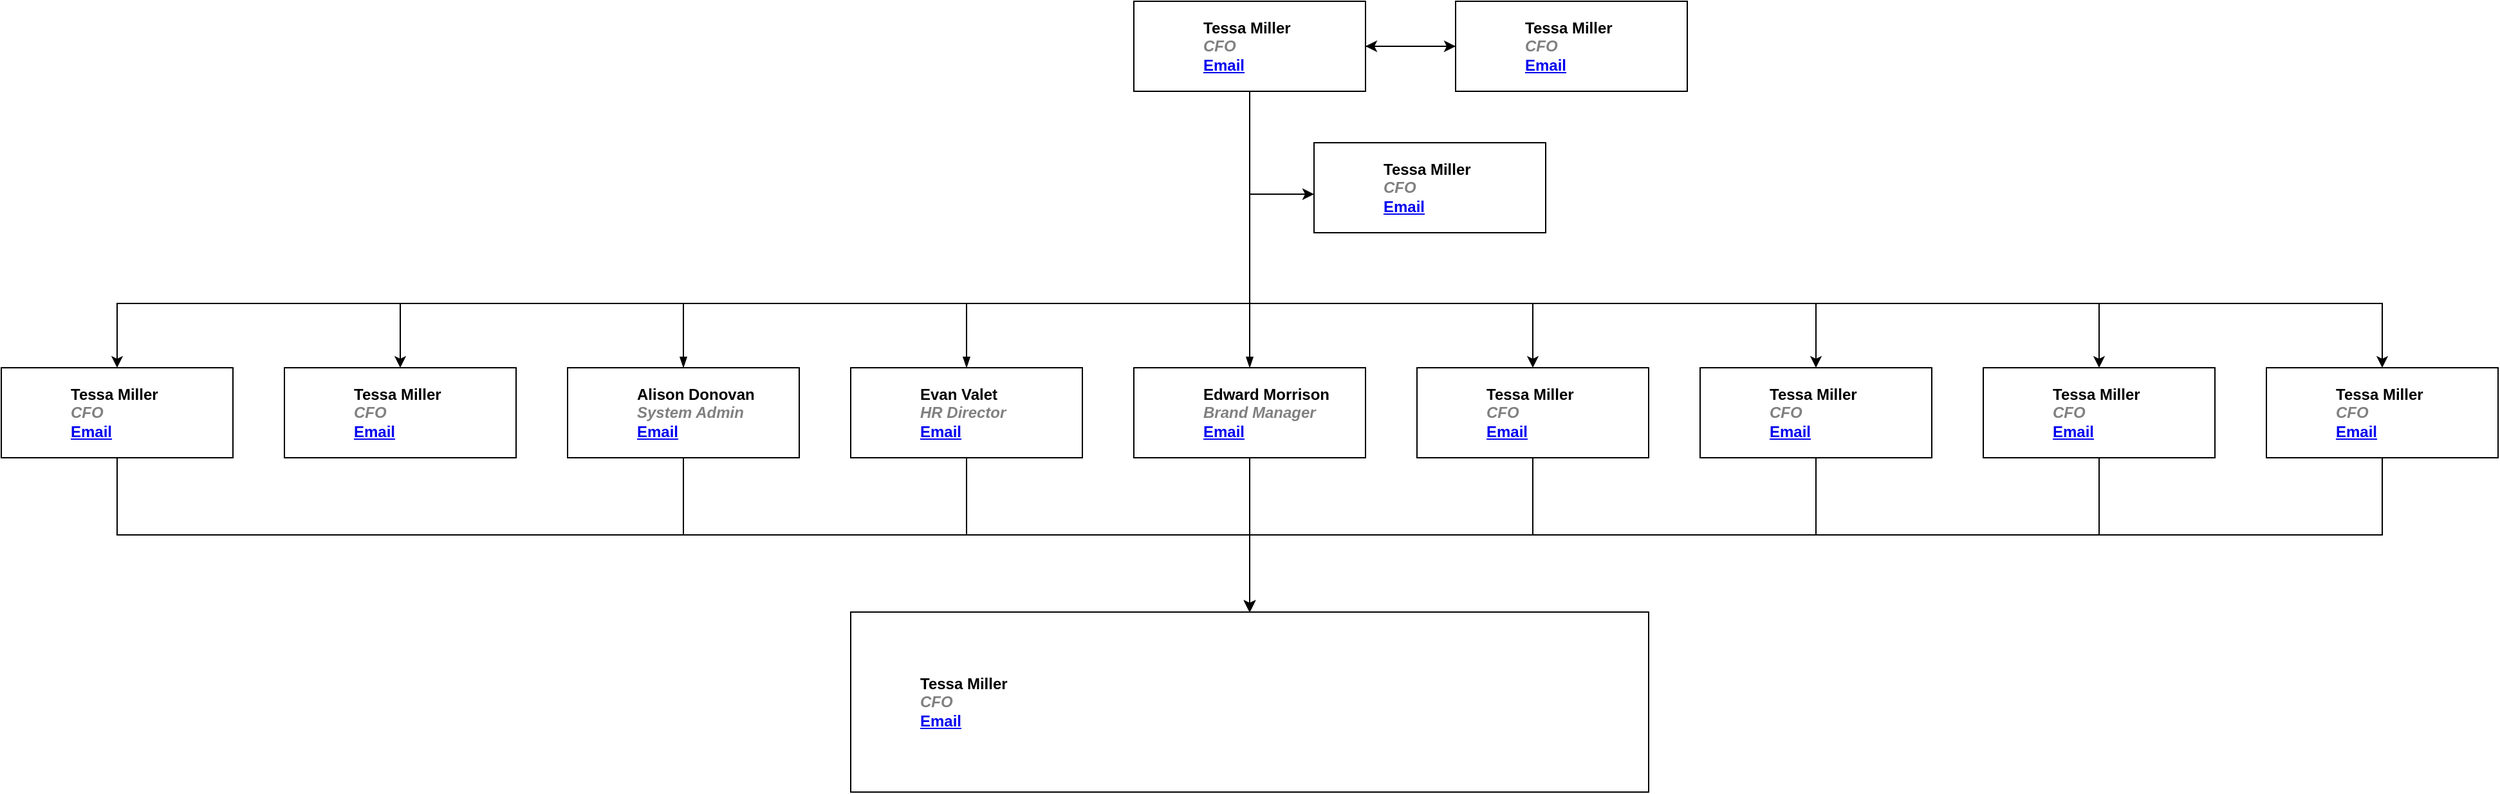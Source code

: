 <mxfile version="20.6.0" type="device"><diagram id="prtHgNgQTEPvFCAcTncT" name="Page-1"><mxGraphModel dx="2519" dy="428" grid="1" gridSize="5" guides="1" tooltips="1" connect="1" arrows="1" fold="1" page="1" pageScale="1" pageWidth="827" pageHeight="1169" math="0" shadow="0"><root><mxCell id="0"/><mxCell id="1" parent="0"/><mxCell id="M321C87E17MuusvhWePq-10" style="edgeStyle=orthogonalEdgeStyle;rounded=0;orthogonalLoop=1;jettySize=auto;html=1;exitX=0.5;exitY=1;exitDx=0;exitDy=0;" edge="1" parent="1" source="dNxyNK7c78bLwvsdeMH5-12" target="M321C87E17MuusvhWePq-9"><mxGeometry relative="1" as="geometry"><Array as="points"><mxPoint x="-80" y="255"/></Array></mxGeometry></mxCell><mxCell id="M321C87E17MuusvhWePq-12" style="edgeStyle=orthogonalEdgeStyle;rounded=0;orthogonalLoop=1;jettySize=auto;html=1;exitX=1;exitY=0.5;exitDx=0;exitDy=0;" edge="1" parent="1" source="dNxyNK7c78bLwvsdeMH5-12" target="M321C87E17MuusvhWePq-11"><mxGeometry relative="1" as="geometry"/></mxCell><mxCell id="M321C87E17MuusvhWePq-14" style="edgeStyle=orthogonalEdgeStyle;rounded=0;orthogonalLoop=1;jettySize=auto;html=1;exitX=0.5;exitY=1;exitDx=0;exitDy=0;" edge="1" parent="1" source="dNxyNK7c78bLwvsdeMH5-12" target="M321C87E17MuusvhWePq-13"><mxGeometry relative="1" as="geometry"><Array as="points"><mxPoint x="-80" y="340"/><mxPoint x="140" y="340"/></Array></mxGeometry></mxCell><mxCell id="M321C87E17MuusvhWePq-16" style="edgeStyle=orthogonalEdgeStyle;rounded=0;orthogonalLoop=1;jettySize=auto;html=1;exitX=0.5;exitY=1;exitDx=0;exitDy=0;" edge="1" parent="1" source="dNxyNK7c78bLwvsdeMH5-12" target="M321C87E17MuusvhWePq-15"><mxGeometry relative="1" as="geometry"><Array as="points"><mxPoint x="-80" y="340"/><mxPoint x="360" y="340"/></Array></mxGeometry></mxCell><mxCell id="M321C87E17MuusvhWePq-18" style="edgeStyle=orthogonalEdgeStyle;rounded=0;orthogonalLoop=1;jettySize=auto;html=1;exitX=0.5;exitY=1;exitDx=0;exitDy=0;" edge="1" parent="1" source="dNxyNK7c78bLwvsdeMH5-12" target="M321C87E17MuusvhWePq-17"><mxGeometry relative="1" as="geometry"><Array as="points"><mxPoint x="-80" y="340"/><mxPoint x="580" y="340"/></Array></mxGeometry></mxCell><mxCell id="M321C87E17MuusvhWePq-20" style="edgeStyle=orthogonalEdgeStyle;rounded=0;orthogonalLoop=1;jettySize=auto;html=1;exitX=0.5;exitY=1;exitDx=0;exitDy=0;" edge="1" parent="1" source="dNxyNK7c78bLwvsdeMH5-12" target="M321C87E17MuusvhWePq-19"><mxGeometry relative="1" as="geometry"><Array as="points"><mxPoint x="-80" y="340"/><mxPoint x="800" y="340"/></Array></mxGeometry></mxCell><mxCell id="M321C87E17MuusvhWePq-22" style="edgeStyle=orthogonalEdgeStyle;rounded=0;orthogonalLoop=1;jettySize=auto;html=1;exitX=0.5;exitY=1;exitDx=0;exitDy=0;" edge="1" parent="1" source="dNxyNK7c78bLwvsdeMH5-12" target="M321C87E17MuusvhWePq-21"><mxGeometry relative="1" as="geometry"><Array as="points"><mxPoint x="-80" y="340"/><mxPoint x="-740" y="340"/></Array></mxGeometry></mxCell><mxCell id="M321C87E17MuusvhWePq-24" style="edgeStyle=orthogonalEdgeStyle;rounded=0;orthogonalLoop=1;jettySize=auto;html=1;exitX=0.5;exitY=1;exitDx=0;exitDy=0;" edge="1" parent="1" source="dNxyNK7c78bLwvsdeMH5-12" target="M321C87E17MuusvhWePq-23"><mxGeometry relative="1" as="geometry"><Array as="points"><mxPoint x="-80" y="340"/><mxPoint x="-960" y="340"/></Array></mxGeometry></mxCell><UserObject label="%name%&lt;br&gt;&lt;i style=&quot;color: gray&quot;&gt;%position%&lt;/i&gt;&lt;br&gt;&lt;a href=&quot;mailto:%email%&quot;&gt;Email&lt;/a&gt;" name="Tessa Miller" position="CFO" location="Office 1" email="me@example.com" placeholders="1" link="https://www.draw.io" id="dNxyNK7c78bLwvsdeMH5-12"><mxCell style="label;image=https://cdn3.iconfinder.com/data/icons/user-avatars-1/512/users-3-128.png;whiteSpace=wrap;html=1;rounded=0;glass=0;treeMoving=1;treeFolding=1;" parent="1" vertex="1"><mxGeometry x="-170" y="105" width="180" height="70" as="geometry"/></mxCell></UserObject><mxCell id="dNxyNK7c78bLwvsdeMH5-13" value="" style="endArrow=blockThin;endFill=1;fontSize=11;edgeStyle=elbowEdgeStyle;elbow=vertical;rounded=0;" parent="1" source="dNxyNK7c78bLwvsdeMH5-12" target="dNxyNK7c78bLwvsdeMH5-14" edge="1"><mxGeometry relative="1" as="geometry"><Array as="points"><mxPoint x="-80" y="340"/><mxPoint x="-80" y="445"/></Array></mxGeometry></mxCell><mxCell id="M321C87E17MuusvhWePq-32" style="edgeStyle=orthogonalEdgeStyle;rounded=0;orthogonalLoop=1;jettySize=auto;html=1;exitX=0.5;exitY=1;exitDx=0;exitDy=0;" edge="1" parent="1" source="dNxyNK7c78bLwvsdeMH5-14" target="M321C87E17MuusvhWePq-26"><mxGeometry relative="1" as="geometry"/></mxCell><UserObject label="%name%&lt;br&gt;&lt;i style=&quot;color: gray&quot;&gt;%position%&lt;/i&gt;&lt;br&gt;&lt;a href=&quot;mailto:%email%&quot;&gt;Email&lt;/a&gt;" name="Edward Morrison" position="Brand Manager" location="Office 2" email="me@example.com" placeholders="1" link="https://www.draw.io" id="dNxyNK7c78bLwvsdeMH5-14"><mxCell style="label;image=https://cdn3.iconfinder.com/data/icons/user-avatars-1/512/users-10-3-128.png;whiteSpace=wrap;html=1;rounded=0;glass=0;treeFolding=1;treeMoving=1;" parent="1" vertex="1"><mxGeometry x="-170" y="390" width="180" height="70" as="geometry"/></mxCell></UserObject><mxCell id="dNxyNK7c78bLwvsdeMH5-15" value="" style="endArrow=blockThin;endFill=1;fontSize=11;edgeStyle=elbowEdgeStyle;elbow=vertical;rounded=0;" parent="1" source="dNxyNK7c78bLwvsdeMH5-12" target="dNxyNK7c78bLwvsdeMH5-16" edge="1"><mxGeometry relative="1" as="geometry"><Array as="points"><mxPoint x="-80" y="340"/><mxPoint x="-80" y="300"/><mxPoint x="-120" y="340"/><mxPoint x="-80" y="300"/></Array></mxGeometry></mxCell><mxCell id="M321C87E17MuusvhWePq-31" style="edgeStyle=orthogonalEdgeStyle;rounded=0;orthogonalLoop=1;jettySize=auto;html=1;exitX=0.5;exitY=1;exitDx=0;exitDy=0;" edge="1" parent="1" source="dNxyNK7c78bLwvsdeMH5-16" target="M321C87E17MuusvhWePq-26"><mxGeometry relative="1" as="geometry"/></mxCell><UserObject label="%name%&lt;br&gt;&lt;i style=&quot;color: gray&quot;&gt;%position%&lt;/i&gt;&lt;br&gt;&lt;a href=&quot;mailto:%email%&quot;&gt;Email&lt;/a&gt;" name="Evan Valet" position="HR Director" location="Office 4" email="me@example.com" placeholders="1" link="https://www.draw.io" id="dNxyNK7c78bLwvsdeMH5-16"><mxCell style="label;image=https://cdn3.iconfinder.com/data/icons/user-avatars-1/512/users-9-2-128.png;whiteSpace=wrap;html=1;rounded=0;glass=0;treeFolding=1;treeMoving=1;" parent="1" vertex="1"><mxGeometry x="-390" y="390" width="180" height="70" as="geometry"/></mxCell></UserObject><mxCell id="dNxyNK7c78bLwvsdeMH5-17" value="" style="endArrow=blockThin;endFill=1;fontSize=11;edgeStyle=elbowEdgeStyle;elbow=vertical;rounded=0;" parent="1" source="dNxyNK7c78bLwvsdeMH5-12" target="dNxyNK7c78bLwvsdeMH5-18" edge="1"><mxGeometry relative="1" as="geometry"><Array as="points"><mxPoint x="-520" y="340"/><mxPoint x="-405" y="445"/></Array></mxGeometry></mxCell><mxCell id="M321C87E17MuusvhWePq-28" style="edgeStyle=orthogonalEdgeStyle;rounded=0;orthogonalLoop=1;jettySize=auto;html=1;exitX=0.5;exitY=1;exitDx=0;exitDy=0;entryX=0.5;entryY=0;entryDx=0;entryDy=0;" edge="1" parent="1" source="dNxyNK7c78bLwvsdeMH5-18" target="M321C87E17MuusvhWePq-26"><mxGeometry relative="1" as="geometry"/></mxCell><UserObject label="%name%&lt;br&gt;&lt;i style=&quot;color: gray&quot;&gt;%position%&lt;/i&gt;&lt;br&gt;&lt;a href=&quot;mailto:%email%&quot;&gt;Email&lt;/a&gt;" name="Alison Donovan" position="System Admin" location="Office 3" email="me@example.com" placeholders="1" link="https://www.draw.io" id="dNxyNK7c78bLwvsdeMH5-18"><mxCell style="label;image=https://cdn3.iconfinder.com/data/icons/user-avatars-1/512/users-2-128.png;whiteSpace=wrap;html=1;rounded=0;glass=0;" parent="1" vertex="1"><mxGeometry x="-610" y="390" width="180" height="70" as="geometry"/></mxCell></UserObject><UserObject label="%name%&lt;br&gt;&lt;i style=&quot;color: gray&quot;&gt;%position%&lt;/i&gt;&lt;br&gt;&lt;a href=&quot;mailto:%email%&quot;&gt;Email&lt;/a&gt;" name="Tessa Miller" position="CFO" location="Office 1" email="me@example.com" placeholders="1" link="https://www.draw.io" id="M321C87E17MuusvhWePq-9"><mxCell style="label;image=https://cdn3.iconfinder.com/data/icons/user-avatars-1/512/users-3-128.png;whiteSpace=wrap;html=1;rounded=0;glass=0;treeMoving=1;treeFolding=1;" vertex="1" parent="1"><mxGeometry x="-30" y="215" width="180" height="70" as="geometry"/></mxCell></UserObject><mxCell id="M321C87E17MuusvhWePq-25" style="edgeStyle=orthogonalEdgeStyle;rounded=0;orthogonalLoop=1;jettySize=auto;html=1;" edge="1" parent="1" source="M321C87E17MuusvhWePq-11" target="dNxyNK7c78bLwvsdeMH5-12"><mxGeometry relative="1" as="geometry"/></mxCell><UserObject label="%name%&lt;br&gt;&lt;i style=&quot;color: gray&quot;&gt;%position%&lt;/i&gt;&lt;br&gt;&lt;a href=&quot;mailto:%email%&quot;&gt;Email&lt;/a&gt;" name="Tessa Miller" position="CFO" location="Office 1" email="me@example.com" placeholders="1" link="https://www.draw.io" id="M321C87E17MuusvhWePq-11"><mxCell style="label;image=https://cdn3.iconfinder.com/data/icons/user-avatars-1/512/users-3-128.png;whiteSpace=wrap;html=1;rounded=0;glass=0;treeMoving=1;treeFolding=1;" vertex="1" parent="1"><mxGeometry x="80" y="105" width="180" height="70" as="geometry"/></mxCell></UserObject><mxCell id="M321C87E17MuusvhWePq-33" style="edgeStyle=orthogonalEdgeStyle;rounded=0;orthogonalLoop=1;jettySize=auto;html=1;exitX=0.5;exitY=1;exitDx=0;exitDy=0;" edge="1" parent="1" source="M321C87E17MuusvhWePq-13" target="M321C87E17MuusvhWePq-26"><mxGeometry relative="1" as="geometry"/></mxCell><UserObject label="%name%&lt;br&gt;&lt;i style=&quot;color: gray&quot;&gt;%position%&lt;/i&gt;&lt;br&gt;&lt;a href=&quot;mailto:%email%&quot;&gt;Email&lt;/a&gt;" name="Tessa Miller" position="CFO" location="Office 1" email="me@example.com" placeholders="1" link="https://www.draw.io" id="M321C87E17MuusvhWePq-13"><mxCell style="label;image=https://cdn3.iconfinder.com/data/icons/user-avatars-1/512/users-3-128.png;whiteSpace=wrap;html=1;rounded=0;glass=0;treeMoving=1;treeFolding=1;" vertex="1" parent="1"><mxGeometry x="50" y="390" width="180" height="70" as="geometry"/></mxCell></UserObject><mxCell id="M321C87E17MuusvhWePq-34" style="edgeStyle=orthogonalEdgeStyle;rounded=0;orthogonalLoop=1;jettySize=auto;html=1;exitX=0.5;exitY=1;exitDx=0;exitDy=0;" edge="1" parent="1" source="M321C87E17MuusvhWePq-15" target="M321C87E17MuusvhWePq-26"><mxGeometry relative="1" as="geometry"/></mxCell><UserObject label="%name%&lt;br&gt;&lt;i style=&quot;color: gray&quot;&gt;%position%&lt;/i&gt;&lt;br&gt;&lt;a href=&quot;mailto:%email%&quot;&gt;Email&lt;/a&gt;" name="Tessa Miller" position="CFO" location="Office 1" email="me@example.com" placeholders="1" link="https://www.draw.io" id="M321C87E17MuusvhWePq-15"><mxCell style="label;image=https://cdn3.iconfinder.com/data/icons/user-avatars-1/512/users-3-128.png;whiteSpace=wrap;html=1;rounded=0;glass=0;treeMoving=1;treeFolding=1;" vertex="1" parent="1"><mxGeometry x="270" y="390" width="180" height="70" as="geometry"/></mxCell></UserObject><mxCell id="M321C87E17MuusvhWePq-35" style="edgeStyle=orthogonalEdgeStyle;rounded=0;orthogonalLoop=1;jettySize=auto;html=1;exitX=0.5;exitY=1;exitDx=0;exitDy=0;" edge="1" parent="1" source="M321C87E17MuusvhWePq-17" target="M321C87E17MuusvhWePq-26"><mxGeometry relative="1" as="geometry"/></mxCell><UserObject label="%name%&lt;br&gt;&lt;i style=&quot;color: gray&quot;&gt;%position%&lt;/i&gt;&lt;br&gt;&lt;a href=&quot;mailto:%email%&quot;&gt;Email&lt;/a&gt;" name="Tessa Miller" position="CFO" location="Office 1" email="me@example.com" placeholders="1" link="https://www.draw.io" id="M321C87E17MuusvhWePq-17"><mxCell style="label;image=https://cdn3.iconfinder.com/data/icons/user-avatars-1/512/users-3-128.png;whiteSpace=wrap;html=1;rounded=0;glass=0;treeMoving=1;treeFolding=1;" vertex="1" parent="1"><mxGeometry x="490" y="390" width="180" height="70" as="geometry"/></mxCell></UserObject><mxCell id="M321C87E17MuusvhWePq-36" style="edgeStyle=orthogonalEdgeStyle;rounded=0;orthogonalLoop=1;jettySize=auto;html=1;exitX=0.5;exitY=1;exitDx=0;exitDy=0;" edge="1" parent="1" source="M321C87E17MuusvhWePq-19" target="M321C87E17MuusvhWePq-26"><mxGeometry relative="1" as="geometry"/></mxCell><UserObject label="%name%&lt;br&gt;&lt;i style=&quot;color: gray&quot;&gt;%position%&lt;/i&gt;&lt;br&gt;&lt;a href=&quot;mailto:%email%&quot;&gt;Email&lt;/a&gt;" name="Tessa Miller" position="CFO" location="Office 1" email="me@example.com" placeholders="1" link="https://www.draw.io" id="M321C87E17MuusvhWePq-19"><mxCell style="label;image=https://cdn3.iconfinder.com/data/icons/user-avatars-1/512/users-3-128.png;whiteSpace=wrap;html=1;rounded=0;glass=0;treeMoving=1;treeFolding=1;" vertex="1" parent="1"><mxGeometry x="710" y="390" width="180" height="70" as="geometry"/></mxCell></UserObject><UserObject label="%name%&lt;br&gt;&lt;i style=&quot;color: gray&quot;&gt;%position%&lt;/i&gt;&lt;br&gt;&lt;a href=&quot;mailto:%email%&quot;&gt;Email&lt;/a&gt;" name="Tessa Miller" position="CFO" location="Office 1" email="me@example.com" placeholders="1" link="https://www.draw.io" id="M321C87E17MuusvhWePq-21"><mxCell style="label;image=https://cdn3.iconfinder.com/data/icons/user-avatars-1/512/users-3-128.png;whiteSpace=wrap;html=1;rounded=0;glass=0;treeMoving=1;treeFolding=1;" vertex="1" parent="1"><mxGeometry x="-830" y="390" width="180" height="70" as="geometry"/></mxCell></UserObject><mxCell id="M321C87E17MuusvhWePq-27" style="edgeStyle=orthogonalEdgeStyle;rounded=0;orthogonalLoop=1;jettySize=auto;html=1;exitX=0.5;exitY=1;exitDx=0;exitDy=0;" edge="1" parent="1" source="M321C87E17MuusvhWePq-23" target="M321C87E17MuusvhWePq-26"><mxGeometry relative="1" as="geometry"/></mxCell><UserObject label="%name%&lt;br&gt;&lt;i style=&quot;color: gray&quot;&gt;%position%&lt;/i&gt;&lt;br&gt;&lt;a href=&quot;mailto:%email%&quot;&gt;Email&lt;/a&gt;" name="Tessa Miller" position="CFO" location="Office 1" email="me@example.com" placeholders="1" link="https://www.draw.io" id="M321C87E17MuusvhWePq-23"><mxCell style="label;image=https://cdn3.iconfinder.com/data/icons/user-avatars-1/512/users-3-128.png;whiteSpace=wrap;html=1;rounded=0;glass=0;treeMoving=1;treeFolding=1;" vertex="1" parent="1"><mxGeometry x="-1050" y="390" width="180" height="70" as="geometry"/></mxCell></UserObject><UserObject label="%name%&lt;br&gt;&lt;i style=&quot;color: gray&quot;&gt;%position%&lt;/i&gt;&lt;br&gt;&lt;a href=&quot;mailto:%email%&quot;&gt;Email&lt;/a&gt;" name="Tessa Miller" position="CFO" location="Office 1" email="me@example.com" placeholders="1" link="https://www.draw.io" id="M321C87E17MuusvhWePq-26"><mxCell style="label;image=https://cdn3.iconfinder.com/data/icons/user-avatars-1/512/users-3-128.png;whiteSpace=wrap;html=1;rounded=0;glass=0;treeMoving=1;treeFolding=1;" vertex="1" parent="1"><mxGeometry x="-390" y="580" width="620" height="140" as="geometry"/></mxCell></UserObject></root></mxGraphModel></diagram></mxfile>